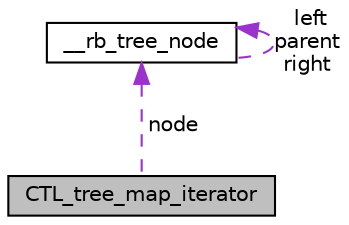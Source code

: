 digraph "CTL_tree_map_iterator"
{
 // LATEX_PDF_SIZE
  edge [fontname="Helvetica",fontsize="10",labelfontname="Helvetica",labelfontsize="10"];
  node [fontname="Helvetica",fontsize="10",shape=record];
  Node1 [label="CTL_tree_map_iterator",height=0.2,width=0.4,color="black", fillcolor="grey75", style="filled", fontcolor="black",tooltip="tree map iterator"];
  Node2 -> Node1 [dir="back",color="darkorchid3",fontsize="10",style="dashed",label=" node" ,fontname="Helvetica"];
  Node2 [label="__rb_tree_node",height=0.2,width=0.4,color="black", fillcolor="white", style="filled",URL="$struct____rb__tree__node.html",tooltip=" "];
  Node2 -> Node2 [dir="back",color="darkorchid3",fontsize="10",style="dashed",label=" left\nparent\nright" ,fontname="Helvetica"];
}
